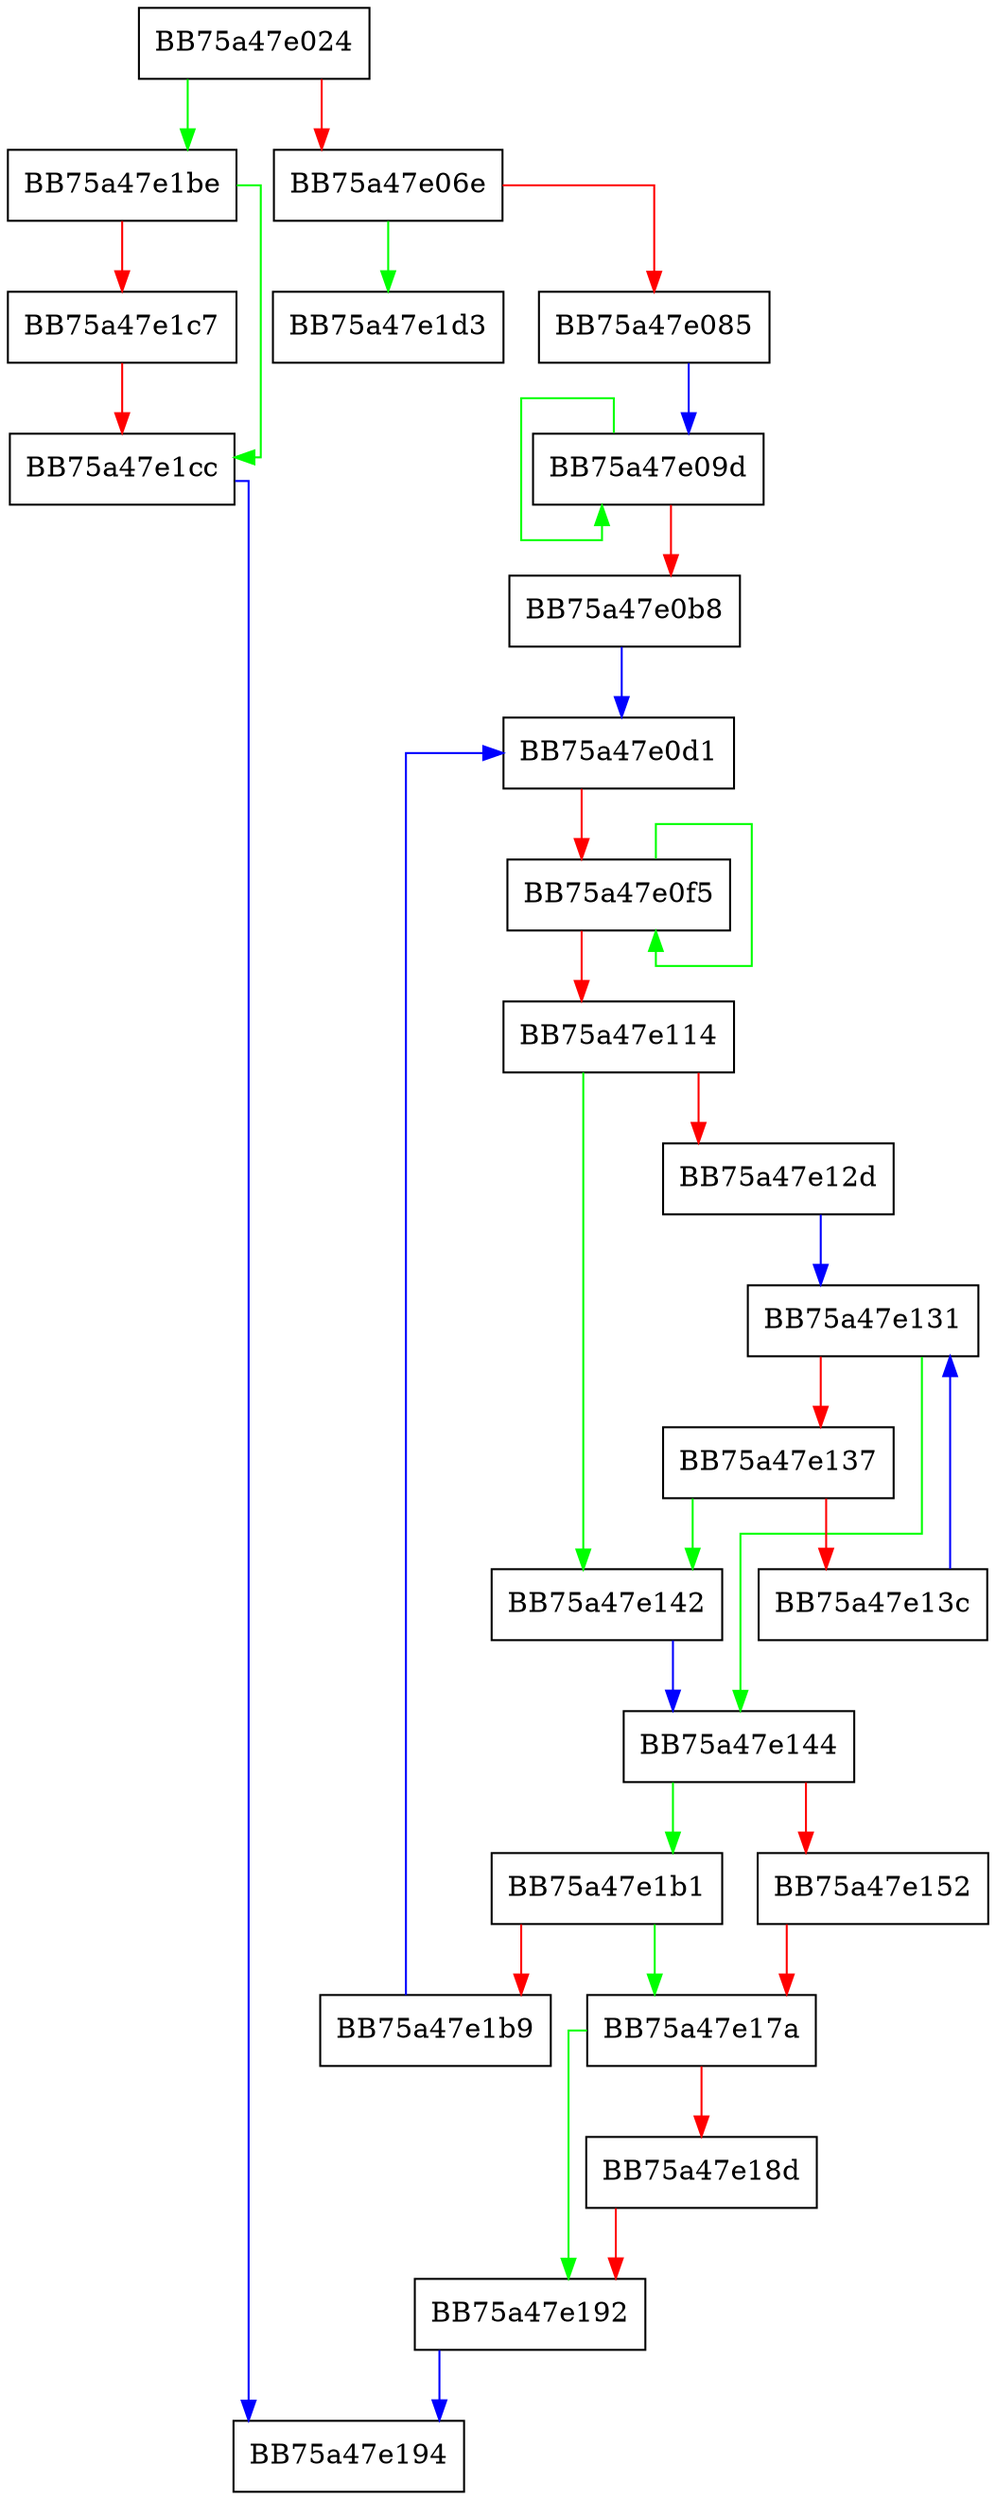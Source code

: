 digraph create_handle {
  node [shape="box"];
  graph [splines=ortho];
  BB75a47e024 -> BB75a47e1be [color="green"];
  BB75a47e024 -> BB75a47e06e [color="red"];
  BB75a47e06e -> BB75a47e1d3 [color="green"];
  BB75a47e06e -> BB75a47e085 [color="red"];
  BB75a47e085 -> BB75a47e09d [color="blue"];
  BB75a47e09d -> BB75a47e09d [color="green"];
  BB75a47e09d -> BB75a47e0b8 [color="red"];
  BB75a47e0b8 -> BB75a47e0d1 [color="blue"];
  BB75a47e0d1 -> BB75a47e0f5 [color="red"];
  BB75a47e0f5 -> BB75a47e0f5 [color="green"];
  BB75a47e0f5 -> BB75a47e114 [color="red"];
  BB75a47e114 -> BB75a47e142 [color="green"];
  BB75a47e114 -> BB75a47e12d [color="red"];
  BB75a47e12d -> BB75a47e131 [color="blue"];
  BB75a47e131 -> BB75a47e144 [color="green"];
  BB75a47e131 -> BB75a47e137 [color="red"];
  BB75a47e137 -> BB75a47e142 [color="green"];
  BB75a47e137 -> BB75a47e13c [color="red"];
  BB75a47e13c -> BB75a47e131 [color="blue"];
  BB75a47e142 -> BB75a47e144 [color="blue"];
  BB75a47e144 -> BB75a47e1b1 [color="green"];
  BB75a47e144 -> BB75a47e152 [color="red"];
  BB75a47e152 -> BB75a47e17a [color="red"];
  BB75a47e17a -> BB75a47e192 [color="green"];
  BB75a47e17a -> BB75a47e18d [color="red"];
  BB75a47e18d -> BB75a47e192 [color="red"];
  BB75a47e192 -> BB75a47e194 [color="blue"];
  BB75a47e1b1 -> BB75a47e17a [color="green"];
  BB75a47e1b1 -> BB75a47e1b9 [color="red"];
  BB75a47e1b9 -> BB75a47e0d1 [color="blue"];
  BB75a47e1be -> BB75a47e1cc [color="green"];
  BB75a47e1be -> BB75a47e1c7 [color="red"];
  BB75a47e1c7 -> BB75a47e1cc [color="red"];
  BB75a47e1cc -> BB75a47e194 [color="blue"];
}